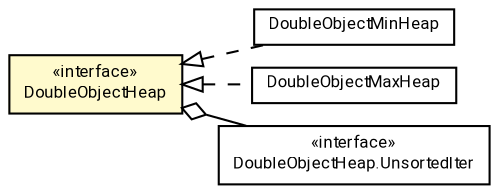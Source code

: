 #!/usr/local/bin/dot
#
# Class diagram 
# Generated by UMLGraph version R5_7_2-60-g0e99a6 (http://www.spinellis.gr/umlgraph/)
#

digraph G {
	graph [fontnames="svg"]
	edge [fontname="Roboto",fontsize=7,labelfontname="Roboto",labelfontsize=7,color="black"];
	node [fontname="Roboto",fontcolor="black",fontsize=8,shape=plaintext,margin=0,width=0,height=0];
	nodesep=0.15;
	ranksep=0.25;
	rankdir=LR;
	// de.lmu.ifi.dbs.elki.utilities.datastructures.heap.DoubleObjectMinHeap<V>
	c3604738 [label=<<table title="de.lmu.ifi.dbs.elki.utilities.datastructures.heap.DoubleObjectMinHeap" border="0" cellborder="1" cellspacing="0" cellpadding="2" href="DoubleObjectMinHeap.html" target="_parent">
		<tr><td><table border="0" cellspacing="0" cellpadding="1">
		<tr><td align="center" balign="center"> <font face="Roboto">DoubleObjectMinHeap</font> </td></tr>
		</table></td></tr>
		</table>>, URL="DoubleObjectMinHeap.html"];
	// de.lmu.ifi.dbs.elki.utilities.datastructures.heap.DoubleObjectMaxHeap<V>
	c3604752 [label=<<table title="de.lmu.ifi.dbs.elki.utilities.datastructures.heap.DoubleObjectMaxHeap" border="0" cellborder="1" cellspacing="0" cellpadding="2" href="DoubleObjectMaxHeap.html" target="_parent">
		<tr><td><table border="0" cellspacing="0" cellpadding="1">
		<tr><td align="center" balign="center"> <font face="Roboto">DoubleObjectMaxHeap</font> </td></tr>
		</table></td></tr>
		</table>>, URL="DoubleObjectMaxHeap.html"];
	// de.lmu.ifi.dbs.elki.utilities.datastructures.heap.DoubleObjectHeap<V>
	c3604778 [label=<<table title="de.lmu.ifi.dbs.elki.utilities.datastructures.heap.DoubleObjectHeap" border="0" cellborder="1" cellspacing="0" cellpadding="2" bgcolor="lemonChiffon" href="DoubleObjectHeap.html" target="_parent">
		<tr><td><table border="0" cellspacing="0" cellpadding="1">
		<tr><td align="center" balign="center"> &#171;interface&#187; </td></tr>
		<tr><td align="center" balign="center"> <font face="Roboto">DoubleObjectHeap</font> </td></tr>
		</table></td></tr>
		</table>>, URL="DoubleObjectHeap.html"];
	// de.lmu.ifi.dbs.elki.utilities.datastructures.heap.DoubleObjectHeap.UnsortedIter<V>
	c3604779 [label=<<table title="de.lmu.ifi.dbs.elki.utilities.datastructures.heap.DoubleObjectHeap.UnsortedIter" border="0" cellborder="1" cellspacing="0" cellpadding="2" href="DoubleObjectHeap.UnsortedIter.html" target="_parent">
		<tr><td><table border="0" cellspacing="0" cellpadding="1">
		<tr><td align="center" balign="center"> &#171;interface&#187; </td></tr>
		<tr><td align="center" balign="center"> <font face="Roboto">DoubleObjectHeap.UnsortedIter</font> </td></tr>
		</table></td></tr>
		</table>>, URL="DoubleObjectHeap.UnsortedIter.html"];
	// de.lmu.ifi.dbs.elki.utilities.datastructures.heap.DoubleObjectMinHeap<V> implements de.lmu.ifi.dbs.elki.utilities.datastructures.heap.DoubleObjectHeap<V>
	c3604778 -> c3604738 [arrowtail=empty,style=dashed,dir=back,weight=9];
	// de.lmu.ifi.dbs.elki.utilities.datastructures.heap.DoubleObjectMaxHeap<V> implements de.lmu.ifi.dbs.elki.utilities.datastructures.heap.DoubleObjectHeap<V>
	c3604778 -> c3604752 [arrowtail=empty,style=dashed,dir=back,weight=9];
	// de.lmu.ifi.dbs.elki.utilities.datastructures.heap.DoubleObjectHeap<V> has de.lmu.ifi.dbs.elki.utilities.datastructures.heap.DoubleObjectHeap.UnsortedIter<V>
	c3604778 -> c3604779 [arrowhead=none,arrowtail=ediamond,dir=back,weight=4];
}

